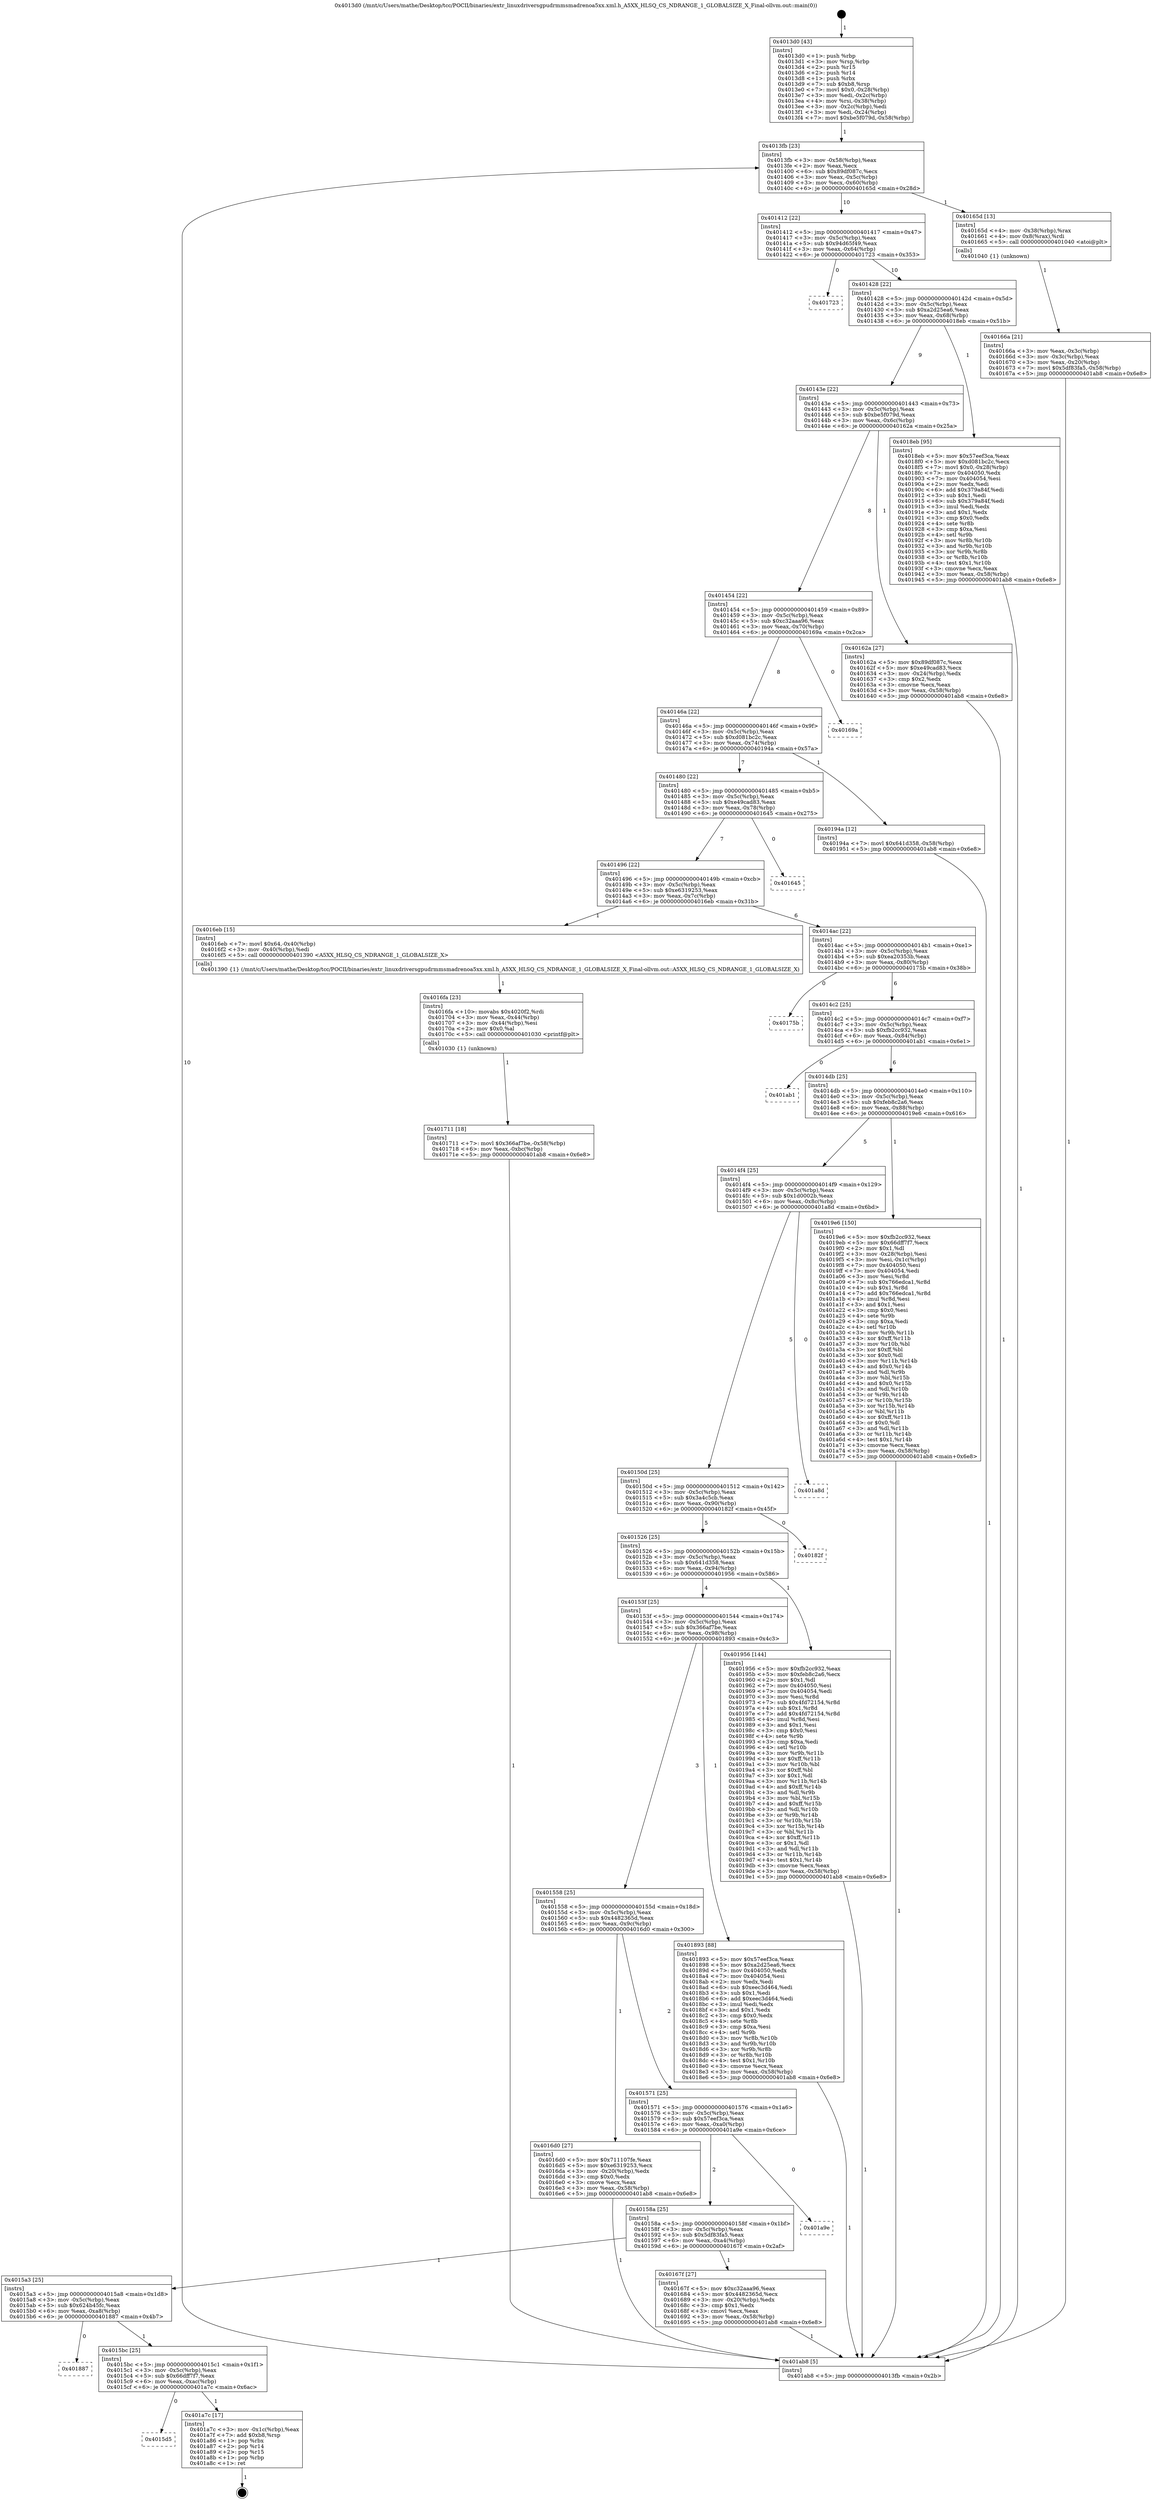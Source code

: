 digraph "0x4013d0" {
  label = "0x4013d0 (/mnt/c/Users/mathe/Desktop/tcc/POCII/binaries/extr_linuxdriversgpudrmmsmadrenoa5xx.xml.h_A5XX_HLSQ_CS_NDRANGE_1_GLOBALSIZE_X_Final-ollvm.out::main(0))"
  labelloc = "t"
  node[shape=record]

  Entry [label="",width=0.3,height=0.3,shape=circle,fillcolor=black,style=filled]
  "0x4013fb" [label="{
     0x4013fb [23]\l
     | [instrs]\l
     &nbsp;&nbsp;0x4013fb \<+3\>: mov -0x58(%rbp),%eax\l
     &nbsp;&nbsp;0x4013fe \<+2\>: mov %eax,%ecx\l
     &nbsp;&nbsp;0x401400 \<+6\>: sub $0x89df087c,%ecx\l
     &nbsp;&nbsp;0x401406 \<+3\>: mov %eax,-0x5c(%rbp)\l
     &nbsp;&nbsp;0x401409 \<+3\>: mov %ecx,-0x60(%rbp)\l
     &nbsp;&nbsp;0x40140c \<+6\>: je 000000000040165d \<main+0x28d\>\l
  }"]
  "0x40165d" [label="{
     0x40165d [13]\l
     | [instrs]\l
     &nbsp;&nbsp;0x40165d \<+4\>: mov -0x38(%rbp),%rax\l
     &nbsp;&nbsp;0x401661 \<+4\>: mov 0x8(%rax),%rdi\l
     &nbsp;&nbsp;0x401665 \<+5\>: call 0000000000401040 \<atoi@plt\>\l
     | [calls]\l
     &nbsp;&nbsp;0x401040 \{1\} (unknown)\l
  }"]
  "0x401412" [label="{
     0x401412 [22]\l
     | [instrs]\l
     &nbsp;&nbsp;0x401412 \<+5\>: jmp 0000000000401417 \<main+0x47\>\l
     &nbsp;&nbsp;0x401417 \<+3\>: mov -0x5c(%rbp),%eax\l
     &nbsp;&nbsp;0x40141a \<+5\>: sub $0x94d65f49,%eax\l
     &nbsp;&nbsp;0x40141f \<+3\>: mov %eax,-0x64(%rbp)\l
     &nbsp;&nbsp;0x401422 \<+6\>: je 0000000000401723 \<main+0x353\>\l
  }"]
  Exit [label="",width=0.3,height=0.3,shape=circle,fillcolor=black,style=filled,peripheries=2]
  "0x401723" [label="{
     0x401723\l
  }", style=dashed]
  "0x401428" [label="{
     0x401428 [22]\l
     | [instrs]\l
     &nbsp;&nbsp;0x401428 \<+5\>: jmp 000000000040142d \<main+0x5d\>\l
     &nbsp;&nbsp;0x40142d \<+3\>: mov -0x5c(%rbp),%eax\l
     &nbsp;&nbsp;0x401430 \<+5\>: sub $0xa2d25ea6,%eax\l
     &nbsp;&nbsp;0x401435 \<+3\>: mov %eax,-0x68(%rbp)\l
     &nbsp;&nbsp;0x401438 \<+6\>: je 00000000004018eb \<main+0x51b\>\l
  }"]
  "0x4015d5" [label="{
     0x4015d5\l
  }", style=dashed]
  "0x4018eb" [label="{
     0x4018eb [95]\l
     | [instrs]\l
     &nbsp;&nbsp;0x4018eb \<+5\>: mov $0x57eef3ca,%eax\l
     &nbsp;&nbsp;0x4018f0 \<+5\>: mov $0xd081bc2c,%ecx\l
     &nbsp;&nbsp;0x4018f5 \<+7\>: movl $0x0,-0x28(%rbp)\l
     &nbsp;&nbsp;0x4018fc \<+7\>: mov 0x404050,%edx\l
     &nbsp;&nbsp;0x401903 \<+7\>: mov 0x404054,%esi\l
     &nbsp;&nbsp;0x40190a \<+2\>: mov %edx,%edi\l
     &nbsp;&nbsp;0x40190c \<+6\>: add $0x379a84f,%edi\l
     &nbsp;&nbsp;0x401912 \<+3\>: sub $0x1,%edi\l
     &nbsp;&nbsp;0x401915 \<+6\>: sub $0x379a84f,%edi\l
     &nbsp;&nbsp;0x40191b \<+3\>: imul %edi,%edx\l
     &nbsp;&nbsp;0x40191e \<+3\>: and $0x1,%edx\l
     &nbsp;&nbsp;0x401921 \<+3\>: cmp $0x0,%edx\l
     &nbsp;&nbsp;0x401924 \<+4\>: sete %r8b\l
     &nbsp;&nbsp;0x401928 \<+3\>: cmp $0xa,%esi\l
     &nbsp;&nbsp;0x40192b \<+4\>: setl %r9b\l
     &nbsp;&nbsp;0x40192f \<+3\>: mov %r8b,%r10b\l
     &nbsp;&nbsp;0x401932 \<+3\>: and %r9b,%r10b\l
     &nbsp;&nbsp;0x401935 \<+3\>: xor %r9b,%r8b\l
     &nbsp;&nbsp;0x401938 \<+3\>: or %r8b,%r10b\l
     &nbsp;&nbsp;0x40193b \<+4\>: test $0x1,%r10b\l
     &nbsp;&nbsp;0x40193f \<+3\>: cmovne %ecx,%eax\l
     &nbsp;&nbsp;0x401942 \<+3\>: mov %eax,-0x58(%rbp)\l
     &nbsp;&nbsp;0x401945 \<+5\>: jmp 0000000000401ab8 \<main+0x6e8\>\l
  }"]
  "0x40143e" [label="{
     0x40143e [22]\l
     | [instrs]\l
     &nbsp;&nbsp;0x40143e \<+5\>: jmp 0000000000401443 \<main+0x73\>\l
     &nbsp;&nbsp;0x401443 \<+3\>: mov -0x5c(%rbp),%eax\l
     &nbsp;&nbsp;0x401446 \<+5\>: sub $0xbe5f079d,%eax\l
     &nbsp;&nbsp;0x40144b \<+3\>: mov %eax,-0x6c(%rbp)\l
     &nbsp;&nbsp;0x40144e \<+6\>: je 000000000040162a \<main+0x25a\>\l
  }"]
  "0x401a7c" [label="{
     0x401a7c [17]\l
     | [instrs]\l
     &nbsp;&nbsp;0x401a7c \<+3\>: mov -0x1c(%rbp),%eax\l
     &nbsp;&nbsp;0x401a7f \<+7\>: add $0xb8,%rsp\l
     &nbsp;&nbsp;0x401a86 \<+1\>: pop %rbx\l
     &nbsp;&nbsp;0x401a87 \<+2\>: pop %r14\l
     &nbsp;&nbsp;0x401a89 \<+2\>: pop %r15\l
     &nbsp;&nbsp;0x401a8b \<+1\>: pop %rbp\l
     &nbsp;&nbsp;0x401a8c \<+1\>: ret\l
  }"]
  "0x40162a" [label="{
     0x40162a [27]\l
     | [instrs]\l
     &nbsp;&nbsp;0x40162a \<+5\>: mov $0x89df087c,%eax\l
     &nbsp;&nbsp;0x40162f \<+5\>: mov $0xe49cad83,%ecx\l
     &nbsp;&nbsp;0x401634 \<+3\>: mov -0x24(%rbp),%edx\l
     &nbsp;&nbsp;0x401637 \<+3\>: cmp $0x2,%edx\l
     &nbsp;&nbsp;0x40163a \<+3\>: cmovne %ecx,%eax\l
     &nbsp;&nbsp;0x40163d \<+3\>: mov %eax,-0x58(%rbp)\l
     &nbsp;&nbsp;0x401640 \<+5\>: jmp 0000000000401ab8 \<main+0x6e8\>\l
  }"]
  "0x401454" [label="{
     0x401454 [22]\l
     | [instrs]\l
     &nbsp;&nbsp;0x401454 \<+5\>: jmp 0000000000401459 \<main+0x89\>\l
     &nbsp;&nbsp;0x401459 \<+3\>: mov -0x5c(%rbp),%eax\l
     &nbsp;&nbsp;0x40145c \<+5\>: sub $0xc32aaa96,%eax\l
     &nbsp;&nbsp;0x401461 \<+3\>: mov %eax,-0x70(%rbp)\l
     &nbsp;&nbsp;0x401464 \<+6\>: je 000000000040169a \<main+0x2ca\>\l
  }"]
  "0x401ab8" [label="{
     0x401ab8 [5]\l
     | [instrs]\l
     &nbsp;&nbsp;0x401ab8 \<+5\>: jmp 00000000004013fb \<main+0x2b\>\l
  }"]
  "0x4013d0" [label="{
     0x4013d0 [43]\l
     | [instrs]\l
     &nbsp;&nbsp;0x4013d0 \<+1\>: push %rbp\l
     &nbsp;&nbsp;0x4013d1 \<+3\>: mov %rsp,%rbp\l
     &nbsp;&nbsp;0x4013d4 \<+2\>: push %r15\l
     &nbsp;&nbsp;0x4013d6 \<+2\>: push %r14\l
     &nbsp;&nbsp;0x4013d8 \<+1\>: push %rbx\l
     &nbsp;&nbsp;0x4013d9 \<+7\>: sub $0xb8,%rsp\l
     &nbsp;&nbsp;0x4013e0 \<+7\>: movl $0x0,-0x28(%rbp)\l
     &nbsp;&nbsp;0x4013e7 \<+3\>: mov %edi,-0x2c(%rbp)\l
     &nbsp;&nbsp;0x4013ea \<+4\>: mov %rsi,-0x38(%rbp)\l
     &nbsp;&nbsp;0x4013ee \<+3\>: mov -0x2c(%rbp),%edi\l
     &nbsp;&nbsp;0x4013f1 \<+3\>: mov %edi,-0x24(%rbp)\l
     &nbsp;&nbsp;0x4013f4 \<+7\>: movl $0xbe5f079d,-0x58(%rbp)\l
  }"]
  "0x40166a" [label="{
     0x40166a [21]\l
     | [instrs]\l
     &nbsp;&nbsp;0x40166a \<+3\>: mov %eax,-0x3c(%rbp)\l
     &nbsp;&nbsp;0x40166d \<+3\>: mov -0x3c(%rbp),%eax\l
     &nbsp;&nbsp;0x401670 \<+3\>: mov %eax,-0x20(%rbp)\l
     &nbsp;&nbsp;0x401673 \<+7\>: movl $0x5df83fa5,-0x58(%rbp)\l
     &nbsp;&nbsp;0x40167a \<+5\>: jmp 0000000000401ab8 \<main+0x6e8\>\l
  }"]
  "0x4015bc" [label="{
     0x4015bc [25]\l
     | [instrs]\l
     &nbsp;&nbsp;0x4015bc \<+5\>: jmp 00000000004015c1 \<main+0x1f1\>\l
     &nbsp;&nbsp;0x4015c1 \<+3\>: mov -0x5c(%rbp),%eax\l
     &nbsp;&nbsp;0x4015c4 \<+5\>: sub $0x66dff7f7,%eax\l
     &nbsp;&nbsp;0x4015c9 \<+6\>: mov %eax,-0xac(%rbp)\l
     &nbsp;&nbsp;0x4015cf \<+6\>: je 0000000000401a7c \<main+0x6ac\>\l
  }"]
  "0x40169a" [label="{
     0x40169a\l
  }", style=dashed]
  "0x40146a" [label="{
     0x40146a [22]\l
     | [instrs]\l
     &nbsp;&nbsp;0x40146a \<+5\>: jmp 000000000040146f \<main+0x9f\>\l
     &nbsp;&nbsp;0x40146f \<+3\>: mov -0x5c(%rbp),%eax\l
     &nbsp;&nbsp;0x401472 \<+5\>: sub $0xd081bc2c,%eax\l
     &nbsp;&nbsp;0x401477 \<+3\>: mov %eax,-0x74(%rbp)\l
     &nbsp;&nbsp;0x40147a \<+6\>: je 000000000040194a \<main+0x57a\>\l
  }"]
  "0x401887" [label="{
     0x401887\l
  }", style=dashed]
  "0x40194a" [label="{
     0x40194a [12]\l
     | [instrs]\l
     &nbsp;&nbsp;0x40194a \<+7\>: movl $0x641d358,-0x58(%rbp)\l
     &nbsp;&nbsp;0x401951 \<+5\>: jmp 0000000000401ab8 \<main+0x6e8\>\l
  }"]
  "0x401480" [label="{
     0x401480 [22]\l
     | [instrs]\l
     &nbsp;&nbsp;0x401480 \<+5\>: jmp 0000000000401485 \<main+0xb5\>\l
     &nbsp;&nbsp;0x401485 \<+3\>: mov -0x5c(%rbp),%eax\l
     &nbsp;&nbsp;0x401488 \<+5\>: sub $0xe49cad83,%eax\l
     &nbsp;&nbsp;0x40148d \<+3\>: mov %eax,-0x78(%rbp)\l
     &nbsp;&nbsp;0x401490 \<+6\>: je 0000000000401645 \<main+0x275\>\l
  }"]
  "0x401711" [label="{
     0x401711 [18]\l
     | [instrs]\l
     &nbsp;&nbsp;0x401711 \<+7\>: movl $0x366af7be,-0x58(%rbp)\l
     &nbsp;&nbsp;0x401718 \<+6\>: mov %eax,-0xbc(%rbp)\l
     &nbsp;&nbsp;0x40171e \<+5\>: jmp 0000000000401ab8 \<main+0x6e8\>\l
  }"]
  "0x401645" [label="{
     0x401645\l
  }", style=dashed]
  "0x401496" [label="{
     0x401496 [22]\l
     | [instrs]\l
     &nbsp;&nbsp;0x401496 \<+5\>: jmp 000000000040149b \<main+0xcb\>\l
     &nbsp;&nbsp;0x40149b \<+3\>: mov -0x5c(%rbp),%eax\l
     &nbsp;&nbsp;0x40149e \<+5\>: sub $0xe6319253,%eax\l
     &nbsp;&nbsp;0x4014a3 \<+3\>: mov %eax,-0x7c(%rbp)\l
     &nbsp;&nbsp;0x4014a6 \<+6\>: je 00000000004016eb \<main+0x31b\>\l
  }"]
  "0x4016fa" [label="{
     0x4016fa [23]\l
     | [instrs]\l
     &nbsp;&nbsp;0x4016fa \<+10\>: movabs $0x4020f2,%rdi\l
     &nbsp;&nbsp;0x401704 \<+3\>: mov %eax,-0x44(%rbp)\l
     &nbsp;&nbsp;0x401707 \<+3\>: mov -0x44(%rbp),%esi\l
     &nbsp;&nbsp;0x40170a \<+2\>: mov $0x0,%al\l
     &nbsp;&nbsp;0x40170c \<+5\>: call 0000000000401030 \<printf@plt\>\l
     | [calls]\l
     &nbsp;&nbsp;0x401030 \{1\} (unknown)\l
  }"]
  "0x4016eb" [label="{
     0x4016eb [15]\l
     | [instrs]\l
     &nbsp;&nbsp;0x4016eb \<+7\>: movl $0x64,-0x40(%rbp)\l
     &nbsp;&nbsp;0x4016f2 \<+3\>: mov -0x40(%rbp),%edi\l
     &nbsp;&nbsp;0x4016f5 \<+5\>: call 0000000000401390 \<A5XX_HLSQ_CS_NDRANGE_1_GLOBALSIZE_X\>\l
     | [calls]\l
     &nbsp;&nbsp;0x401390 \{1\} (/mnt/c/Users/mathe/Desktop/tcc/POCII/binaries/extr_linuxdriversgpudrmmsmadrenoa5xx.xml.h_A5XX_HLSQ_CS_NDRANGE_1_GLOBALSIZE_X_Final-ollvm.out::A5XX_HLSQ_CS_NDRANGE_1_GLOBALSIZE_X)\l
  }"]
  "0x4014ac" [label="{
     0x4014ac [22]\l
     | [instrs]\l
     &nbsp;&nbsp;0x4014ac \<+5\>: jmp 00000000004014b1 \<main+0xe1\>\l
     &nbsp;&nbsp;0x4014b1 \<+3\>: mov -0x5c(%rbp),%eax\l
     &nbsp;&nbsp;0x4014b4 \<+5\>: sub $0xea20353b,%eax\l
     &nbsp;&nbsp;0x4014b9 \<+3\>: mov %eax,-0x80(%rbp)\l
     &nbsp;&nbsp;0x4014bc \<+6\>: je 000000000040175b \<main+0x38b\>\l
  }"]
  "0x4015a3" [label="{
     0x4015a3 [25]\l
     | [instrs]\l
     &nbsp;&nbsp;0x4015a3 \<+5\>: jmp 00000000004015a8 \<main+0x1d8\>\l
     &nbsp;&nbsp;0x4015a8 \<+3\>: mov -0x5c(%rbp),%eax\l
     &nbsp;&nbsp;0x4015ab \<+5\>: sub $0x624b45fc,%eax\l
     &nbsp;&nbsp;0x4015b0 \<+6\>: mov %eax,-0xa8(%rbp)\l
     &nbsp;&nbsp;0x4015b6 \<+6\>: je 0000000000401887 \<main+0x4b7\>\l
  }"]
  "0x40175b" [label="{
     0x40175b\l
  }", style=dashed]
  "0x4014c2" [label="{
     0x4014c2 [25]\l
     | [instrs]\l
     &nbsp;&nbsp;0x4014c2 \<+5\>: jmp 00000000004014c7 \<main+0xf7\>\l
     &nbsp;&nbsp;0x4014c7 \<+3\>: mov -0x5c(%rbp),%eax\l
     &nbsp;&nbsp;0x4014ca \<+5\>: sub $0xfb2cc932,%eax\l
     &nbsp;&nbsp;0x4014cf \<+6\>: mov %eax,-0x84(%rbp)\l
     &nbsp;&nbsp;0x4014d5 \<+6\>: je 0000000000401ab1 \<main+0x6e1\>\l
  }"]
  "0x40167f" [label="{
     0x40167f [27]\l
     | [instrs]\l
     &nbsp;&nbsp;0x40167f \<+5\>: mov $0xc32aaa96,%eax\l
     &nbsp;&nbsp;0x401684 \<+5\>: mov $0x4482365d,%ecx\l
     &nbsp;&nbsp;0x401689 \<+3\>: mov -0x20(%rbp),%edx\l
     &nbsp;&nbsp;0x40168c \<+3\>: cmp $0x1,%edx\l
     &nbsp;&nbsp;0x40168f \<+3\>: cmovl %ecx,%eax\l
     &nbsp;&nbsp;0x401692 \<+3\>: mov %eax,-0x58(%rbp)\l
     &nbsp;&nbsp;0x401695 \<+5\>: jmp 0000000000401ab8 \<main+0x6e8\>\l
  }"]
  "0x401ab1" [label="{
     0x401ab1\l
  }", style=dashed]
  "0x4014db" [label="{
     0x4014db [25]\l
     | [instrs]\l
     &nbsp;&nbsp;0x4014db \<+5\>: jmp 00000000004014e0 \<main+0x110\>\l
     &nbsp;&nbsp;0x4014e0 \<+3\>: mov -0x5c(%rbp),%eax\l
     &nbsp;&nbsp;0x4014e3 \<+5\>: sub $0xfeb8c2a6,%eax\l
     &nbsp;&nbsp;0x4014e8 \<+6\>: mov %eax,-0x88(%rbp)\l
     &nbsp;&nbsp;0x4014ee \<+6\>: je 00000000004019e6 \<main+0x616\>\l
  }"]
  "0x40158a" [label="{
     0x40158a [25]\l
     | [instrs]\l
     &nbsp;&nbsp;0x40158a \<+5\>: jmp 000000000040158f \<main+0x1bf\>\l
     &nbsp;&nbsp;0x40158f \<+3\>: mov -0x5c(%rbp),%eax\l
     &nbsp;&nbsp;0x401592 \<+5\>: sub $0x5df83fa5,%eax\l
     &nbsp;&nbsp;0x401597 \<+6\>: mov %eax,-0xa4(%rbp)\l
     &nbsp;&nbsp;0x40159d \<+6\>: je 000000000040167f \<main+0x2af\>\l
  }"]
  "0x4019e6" [label="{
     0x4019e6 [150]\l
     | [instrs]\l
     &nbsp;&nbsp;0x4019e6 \<+5\>: mov $0xfb2cc932,%eax\l
     &nbsp;&nbsp;0x4019eb \<+5\>: mov $0x66dff7f7,%ecx\l
     &nbsp;&nbsp;0x4019f0 \<+2\>: mov $0x1,%dl\l
     &nbsp;&nbsp;0x4019f2 \<+3\>: mov -0x28(%rbp),%esi\l
     &nbsp;&nbsp;0x4019f5 \<+3\>: mov %esi,-0x1c(%rbp)\l
     &nbsp;&nbsp;0x4019f8 \<+7\>: mov 0x404050,%esi\l
     &nbsp;&nbsp;0x4019ff \<+7\>: mov 0x404054,%edi\l
     &nbsp;&nbsp;0x401a06 \<+3\>: mov %esi,%r8d\l
     &nbsp;&nbsp;0x401a09 \<+7\>: sub $0x766edca1,%r8d\l
     &nbsp;&nbsp;0x401a10 \<+4\>: sub $0x1,%r8d\l
     &nbsp;&nbsp;0x401a14 \<+7\>: add $0x766edca1,%r8d\l
     &nbsp;&nbsp;0x401a1b \<+4\>: imul %r8d,%esi\l
     &nbsp;&nbsp;0x401a1f \<+3\>: and $0x1,%esi\l
     &nbsp;&nbsp;0x401a22 \<+3\>: cmp $0x0,%esi\l
     &nbsp;&nbsp;0x401a25 \<+4\>: sete %r9b\l
     &nbsp;&nbsp;0x401a29 \<+3\>: cmp $0xa,%edi\l
     &nbsp;&nbsp;0x401a2c \<+4\>: setl %r10b\l
     &nbsp;&nbsp;0x401a30 \<+3\>: mov %r9b,%r11b\l
     &nbsp;&nbsp;0x401a33 \<+4\>: xor $0xff,%r11b\l
     &nbsp;&nbsp;0x401a37 \<+3\>: mov %r10b,%bl\l
     &nbsp;&nbsp;0x401a3a \<+3\>: xor $0xff,%bl\l
     &nbsp;&nbsp;0x401a3d \<+3\>: xor $0x0,%dl\l
     &nbsp;&nbsp;0x401a40 \<+3\>: mov %r11b,%r14b\l
     &nbsp;&nbsp;0x401a43 \<+4\>: and $0x0,%r14b\l
     &nbsp;&nbsp;0x401a47 \<+3\>: and %dl,%r9b\l
     &nbsp;&nbsp;0x401a4a \<+3\>: mov %bl,%r15b\l
     &nbsp;&nbsp;0x401a4d \<+4\>: and $0x0,%r15b\l
     &nbsp;&nbsp;0x401a51 \<+3\>: and %dl,%r10b\l
     &nbsp;&nbsp;0x401a54 \<+3\>: or %r9b,%r14b\l
     &nbsp;&nbsp;0x401a57 \<+3\>: or %r10b,%r15b\l
     &nbsp;&nbsp;0x401a5a \<+3\>: xor %r15b,%r14b\l
     &nbsp;&nbsp;0x401a5d \<+3\>: or %bl,%r11b\l
     &nbsp;&nbsp;0x401a60 \<+4\>: xor $0xff,%r11b\l
     &nbsp;&nbsp;0x401a64 \<+3\>: or $0x0,%dl\l
     &nbsp;&nbsp;0x401a67 \<+3\>: and %dl,%r11b\l
     &nbsp;&nbsp;0x401a6a \<+3\>: or %r11b,%r14b\l
     &nbsp;&nbsp;0x401a6d \<+4\>: test $0x1,%r14b\l
     &nbsp;&nbsp;0x401a71 \<+3\>: cmovne %ecx,%eax\l
     &nbsp;&nbsp;0x401a74 \<+3\>: mov %eax,-0x58(%rbp)\l
     &nbsp;&nbsp;0x401a77 \<+5\>: jmp 0000000000401ab8 \<main+0x6e8\>\l
  }"]
  "0x4014f4" [label="{
     0x4014f4 [25]\l
     | [instrs]\l
     &nbsp;&nbsp;0x4014f4 \<+5\>: jmp 00000000004014f9 \<main+0x129\>\l
     &nbsp;&nbsp;0x4014f9 \<+3\>: mov -0x5c(%rbp),%eax\l
     &nbsp;&nbsp;0x4014fc \<+5\>: sub $0x1d0002b,%eax\l
     &nbsp;&nbsp;0x401501 \<+6\>: mov %eax,-0x8c(%rbp)\l
     &nbsp;&nbsp;0x401507 \<+6\>: je 0000000000401a8d \<main+0x6bd\>\l
  }"]
  "0x401a9e" [label="{
     0x401a9e\l
  }", style=dashed]
  "0x401a8d" [label="{
     0x401a8d\l
  }", style=dashed]
  "0x40150d" [label="{
     0x40150d [25]\l
     | [instrs]\l
     &nbsp;&nbsp;0x40150d \<+5\>: jmp 0000000000401512 \<main+0x142\>\l
     &nbsp;&nbsp;0x401512 \<+3\>: mov -0x5c(%rbp),%eax\l
     &nbsp;&nbsp;0x401515 \<+5\>: sub $0x3a4c5cb,%eax\l
     &nbsp;&nbsp;0x40151a \<+6\>: mov %eax,-0x90(%rbp)\l
     &nbsp;&nbsp;0x401520 \<+6\>: je 000000000040182f \<main+0x45f\>\l
  }"]
  "0x401571" [label="{
     0x401571 [25]\l
     | [instrs]\l
     &nbsp;&nbsp;0x401571 \<+5\>: jmp 0000000000401576 \<main+0x1a6\>\l
     &nbsp;&nbsp;0x401576 \<+3\>: mov -0x5c(%rbp),%eax\l
     &nbsp;&nbsp;0x401579 \<+5\>: sub $0x57eef3ca,%eax\l
     &nbsp;&nbsp;0x40157e \<+6\>: mov %eax,-0xa0(%rbp)\l
     &nbsp;&nbsp;0x401584 \<+6\>: je 0000000000401a9e \<main+0x6ce\>\l
  }"]
  "0x40182f" [label="{
     0x40182f\l
  }", style=dashed]
  "0x401526" [label="{
     0x401526 [25]\l
     | [instrs]\l
     &nbsp;&nbsp;0x401526 \<+5\>: jmp 000000000040152b \<main+0x15b\>\l
     &nbsp;&nbsp;0x40152b \<+3\>: mov -0x5c(%rbp),%eax\l
     &nbsp;&nbsp;0x40152e \<+5\>: sub $0x641d358,%eax\l
     &nbsp;&nbsp;0x401533 \<+6\>: mov %eax,-0x94(%rbp)\l
     &nbsp;&nbsp;0x401539 \<+6\>: je 0000000000401956 \<main+0x586\>\l
  }"]
  "0x4016d0" [label="{
     0x4016d0 [27]\l
     | [instrs]\l
     &nbsp;&nbsp;0x4016d0 \<+5\>: mov $0x711107fe,%eax\l
     &nbsp;&nbsp;0x4016d5 \<+5\>: mov $0xe6319253,%ecx\l
     &nbsp;&nbsp;0x4016da \<+3\>: mov -0x20(%rbp),%edx\l
     &nbsp;&nbsp;0x4016dd \<+3\>: cmp $0x0,%edx\l
     &nbsp;&nbsp;0x4016e0 \<+3\>: cmove %ecx,%eax\l
     &nbsp;&nbsp;0x4016e3 \<+3\>: mov %eax,-0x58(%rbp)\l
     &nbsp;&nbsp;0x4016e6 \<+5\>: jmp 0000000000401ab8 \<main+0x6e8\>\l
  }"]
  "0x401956" [label="{
     0x401956 [144]\l
     | [instrs]\l
     &nbsp;&nbsp;0x401956 \<+5\>: mov $0xfb2cc932,%eax\l
     &nbsp;&nbsp;0x40195b \<+5\>: mov $0xfeb8c2a6,%ecx\l
     &nbsp;&nbsp;0x401960 \<+2\>: mov $0x1,%dl\l
     &nbsp;&nbsp;0x401962 \<+7\>: mov 0x404050,%esi\l
     &nbsp;&nbsp;0x401969 \<+7\>: mov 0x404054,%edi\l
     &nbsp;&nbsp;0x401970 \<+3\>: mov %esi,%r8d\l
     &nbsp;&nbsp;0x401973 \<+7\>: sub $0x4fd72154,%r8d\l
     &nbsp;&nbsp;0x40197a \<+4\>: sub $0x1,%r8d\l
     &nbsp;&nbsp;0x40197e \<+7\>: add $0x4fd72154,%r8d\l
     &nbsp;&nbsp;0x401985 \<+4\>: imul %r8d,%esi\l
     &nbsp;&nbsp;0x401989 \<+3\>: and $0x1,%esi\l
     &nbsp;&nbsp;0x40198c \<+3\>: cmp $0x0,%esi\l
     &nbsp;&nbsp;0x40198f \<+4\>: sete %r9b\l
     &nbsp;&nbsp;0x401993 \<+3\>: cmp $0xa,%edi\l
     &nbsp;&nbsp;0x401996 \<+4\>: setl %r10b\l
     &nbsp;&nbsp;0x40199a \<+3\>: mov %r9b,%r11b\l
     &nbsp;&nbsp;0x40199d \<+4\>: xor $0xff,%r11b\l
     &nbsp;&nbsp;0x4019a1 \<+3\>: mov %r10b,%bl\l
     &nbsp;&nbsp;0x4019a4 \<+3\>: xor $0xff,%bl\l
     &nbsp;&nbsp;0x4019a7 \<+3\>: xor $0x1,%dl\l
     &nbsp;&nbsp;0x4019aa \<+3\>: mov %r11b,%r14b\l
     &nbsp;&nbsp;0x4019ad \<+4\>: and $0xff,%r14b\l
     &nbsp;&nbsp;0x4019b1 \<+3\>: and %dl,%r9b\l
     &nbsp;&nbsp;0x4019b4 \<+3\>: mov %bl,%r15b\l
     &nbsp;&nbsp;0x4019b7 \<+4\>: and $0xff,%r15b\l
     &nbsp;&nbsp;0x4019bb \<+3\>: and %dl,%r10b\l
     &nbsp;&nbsp;0x4019be \<+3\>: or %r9b,%r14b\l
     &nbsp;&nbsp;0x4019c1 \<+3\>: or %r10b,%r15b\l
     &nbsp;&nbsp;0x4019c4 \<+3\>: xor %r15b,%r14b\l
     &nbsp;&nbsp;0x4019c7 \<+3\>: or %bl,%r11b\l
     &nbsp;&nbsp;0x4019ca \<+4\>: xor $0xff,%r11b\l
     &nbsp;&nbsp;0x4019ce \<+3\>: or $0x1,%dl\l
     &nbsp;&nbsp;0x4019d1 \<+3\>: and %dl,%r11b\l
     &nbsp;&nbsp;0x4019d4 \<+3\>: or %r11b,%r14b\l
     &nbsp;&nbsp;0x4019d7 \<+4\>: test $0x1,%r14b\l
     &nbsp;&nbsp;0x4019db \<+3\>: cmovne %ecx,%eax\l
     &nbsp;&nbsp;0x4019de \<+3\>: mov %eax,-0x58(%rbp)\l
     &nbsp;&nbsp;0x4019e1 \<+5\>: jmp 0000000000401ab8 \<main+0x6e8\>\l
  }"]
  "0x40153f" [label="{
     0x40153f [25]\l
     | [instrs]\l
     &nbsp;&nbsp;0x40153f \<+5\>: jmp 0000000000401544 \<main+0x174\>\l
     &nbsp;&nbsp;0x401544 \<+3\>: mov -0x5c(%rbp),%eax\l
     &nbsp;&nbsp;0x401547 \<+5\>: sub $0x366af7be,%eax\l
     &nbsp;&nbsp;0x40154c \<+6\>: mov %eax,-0x98(%rbp)\l
     &nbsp;&nbsp;0x401552 \<+6\>: je 0000000000401893 \<main+0x4c3\>\l
  }"]
  "0x401558" [label="{
     0x401558 [25]\l
     | [instrs]\l
     &nbsp;&nbsp;0x401558 \<+5\>: jmp 000000000040155d \<main+0x18d\>\l
     &nbsp;&nbsp;0x40155d \<+3\>: mov -0x5c(%rbp),%eax\l
     &nbsp;&nbsp;0x401560 \<+5\>: sub $0x4482365d,%eax\l
     &nbsp;&nbsp;0x401565 \<+6\>: mov %eax,-0x9c(%rbp)\l
     &nbsp;&nbsp;0x40156b \<+6\>: je 00000000004016d0 \<main+0x300\>\l
  }"]
  "0x401893" [label="{
     0x401893 [88]\l
     | [instrs]\l
     &nbsp;&nbsp;0x401893 \<+5\>: mov $0x57eef3ca,%eax\l
     &nbsp;&nbsp;0x401898 \<+5\>: mov $0xa2d25ea6,%ecx\l
     &nbsp;&nbsp;0x40189d \<+7\>: mov 0x404050,%edx\l
     &nbsp;&nbsp;0x4018a4 \<+7\>: mov 0x404054,%esi\l
     &nbsp;&nbsp;0x4018ab \<+2\>: mov %edx,%edi\l
     &nbsp;&nbsp;0x4018ad \<+6\>: sub $0xeec3d464,%edi\l
     &nbsp;&nbsp;0x4018b3 \<+3\>: sub $0x1,%edi\l
     &nbsp;&nbsp;0x4018b6 \<+6\>: add $0xeec3d464,%edi\l
     &nbsp;&nbsp;0x4018bc \<+3\>: imul %edi,%edx\l
     &nbsp;&nbsp;0x4018bf \<+3\>: and $0x1,%edx\l
     &nbsp;&nbsp;0x4018c2 \<+3\>: cmp $0x0,%edx\l
     &nbsp;&nbsp;0x4018c5 \<+4\>: sete %r8b\l
     &nbsp;&nbsp;0x4018c9 \<+3\>: cmp $0xa,%esi\l
     &nbsp;&nbsp;0x4018cc \<+4\>: setl %r9b\l
     &nbsp;&nbsp;0x4018d0 \<+3\>: mov %r8b,%r10b\l
     &nbsp;&nbsp;0x4018d3 \<+3\>: and %r9b,%r10b\l
     &nbsp;&nbsp;0x4018d6 \<+3\>: xor %r9b,%r8b\l
     &nbsp;&nbsp;0x4018d9 \<+3\>: or %r8b,%r10b\l
     &nbsp;&nbsp;0x4018dc \<+4\>: test $0x1,%r10b\l
     &nbsp;&nbsp;0x4018e0 \<+3\>: cmovne %ecx,%eax\l
     &nbsp;&nbsp;0x4018e3 \<+3\>: mov %eax,-0x58(%rbp)\l
     &nbsp;&nbsp;0x4018e6 \<+5\>: jmp 0000000000401ab8 \<main+0x6e8\>\l
  }"]
  Entry -> "0x4013d0" [label=" 1"]
  "0x4013fb" -> "0x40165d" [label=" 1"]
  "0x4013fb" -> "0x401412" [label=" 10"]
  "0x401a7c" -> Exit [label=" 1"]
  "0x401412" -> "0x401723" [label=" 0"]
  "0x401412" -> "0x401428" [label=" 10"]
  "0x4015bc" -> "0x4015d5" [label=" 0"]
  "0x401428" -> "0x4018eb" [label=" 1"]
  "0x401428" -> "0x40143e" [label=" 9"]
  "0x4015bc" -> "0x401a7c" [label=" 1"]
  "0x40143e" -> "0x40162a" [label=" 1"]
  "0x40143e" -> "0x401454" [label=" 8"]
  "0x40162a" -> "0x401ab8" [label=" 1"]
  "0x4013d0" -> "0x4013fb" [label=" 1"]
  "0x401ab8" -> "0x4013fb" [label=" 10"]
  "0x40165d" -> "0x40166a" [label=" 1"]
  "0x40166a" -> "0x401ab8" [label=" 1"]
  "0x4015a3" -> "0x4015bc" [label=" 1"]
  "0x401454" -> "0x40169a" [label=" 0"]
  "0x401454" -> "0x40146a" [label=" 8"]
  "0x4015a3" -> "0x401887" [label=" 0"]
  "0x40146a" -> "0x40194a" [label=" 1"]
  "0x40146a" -> "0x401480" [label=" 7"]
  "0x4019e6" -> "0x401ab8" [label=" 1"]
  "0x401480" -> "0x401645" [label=" 0"]
  "0x401480" -> "0x401496" [label=" 7"]
  "0x401956" -> "0x401ab8" [label=" 1"]
  "0x401496" -> "0x4016eb" [label=" 1"]
  "0x401496" -> "0x4014ac" [label=" 6"]
  "0x40194a" -> "0x401ab8" [label=" 1"]
  "0x4014ac" -> "0x40175b" [label=" 0"]
  "0x4014ac" -> "0x4014c2" [label=" 6"]
  "0x4018eb" -> "0x401ab8" [label=" 1"]
  "0x4014c2" -> "0x401ab1" [label=" 0"]
  "0x4014c2" -> "0x4014db" [label=" 6"]
  "0x401893" -> "0x401ab8" [label=" 1"]
  "0x4014db" -> "0x4019e6" [label=" 1"]
  "0x4014db" -> "0x4014f4" [label=" 5"]
  "0x4016fa" -> "0x401711" [label=" 1"]
  "0x4014f4" -> "0x401a8d" [label=" 0"]
  "0x4014f4" -> "0x40150d" [label=" 5"]
  "0x4016eb" -> "0x4016fa" [label=" 1"]
  "0x40150d" -> "0x40182f" [label=" 0"]
  "0x40150d" -> "0x401526" [label=" 5"]
  "0x40167f" -> "0x401ab8" [label=" 1"]
  "0x401526" -> "0x401956" [label=" 1"]
  "0x401526" -> "0x40153f" [label=" 4"]
  "0x40158a" -> "0x4015a3" [label=" 1"]
  "0x40153f" -> "0x401893" [label=" 1"]
  "0x40153f" -> "0x401558" [label=" 3"]
  "0x40158a" -> "0x40167f" [label=" 1"]
  "0x401558" -> "0x4016d0" [label=" 1"]
  "0x401558" -> "0x401571" [label=" 2"]
  "0x4016d0" -> "0x401ab8" [label=" 1"]
  "0x401571" -> "0x401a9e" [label=" 0"]
  "0x401571" -> "0x40158a" [label=" 2"]
  "0x401711" -> "0x401ab8" [label=" 1"]
}
